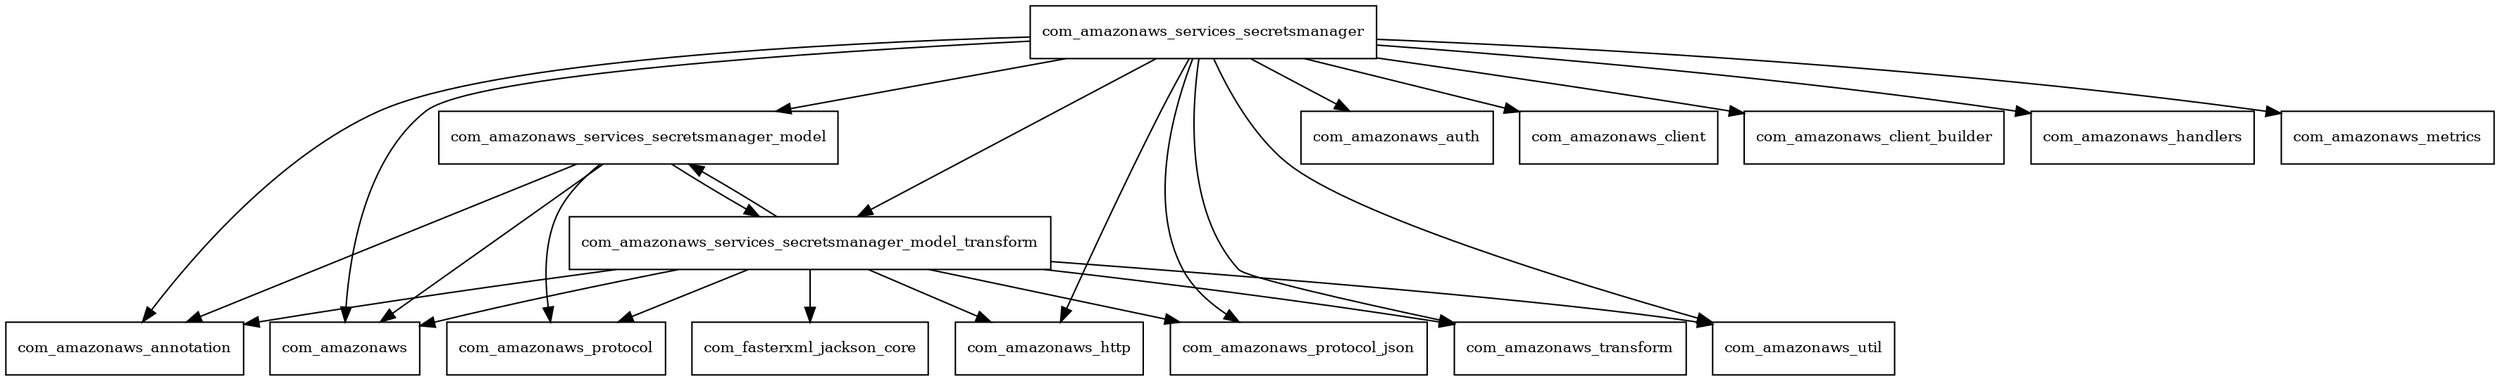 digraph aws_java_sdk_secretsmanager_1_11_490_package_dependencies {
  node [shape = box, fontsize=10.0];
  com_amazonaws_services_secretsmanager -> com_amazonaws;
  com_amazonaws_services_secretsmanager -> com_amazonaws_annotation;
  com_amazonaws_services_secretsmanager -> com_amazonaws_auth;
  com_amazonaws_services_secretsmanager -> com_amazonaws_client;
  com_amazonaws_services_secretsmanager -> com_amazonaws_client_builder;
  com_amazonaws_services_secretsmanager -> com_amazonaws_handlers;
  com_amazonaws_services_secretsmanager -> com_amazonaws_http;
  com_amazonaws_services_secretsmanager -> com_amazonaws_metrics;
  com_amazonaws_services_secretsmanager -> com_amazonaws_protocol_json;
  com_amazonaws_services_secretsmanager -> com_amazonaws_services_secretsmanager_model;
  com_amazonaws_services_secretsmanager -> com_amazonaws_services_secretsmanager_model_transform;
  com_amazonaws_services_secretsmanager -> com_amazonaws_transform;
  com_amazonaws_services_secretsmanager -> com_amazonaws_util;
  com_amazonaws_services_secretsmanager_model -> com_amazonaws;
  com_amazonaws_services_secretsmanager_model -> com_amazonaws_annotation;
  com_amazonaws_services_secretsmanager_model -> com_amazonaws_protocol;
  com_amazonaws_services_secretsmanager_model -> com_amazonaws_services_secretsmanager_model_transform;
  com_amazonaws_services_secretsmanager_model_transform -> com_amazonaws;
  com_amazonaws_services_secretsmanager_model_transform -> com_amazonaws_annotation;
  com_amazonaws_services_secretsmanager_model_transform -> com_amazonaws_http;
  com_amazonaws_services_secretsmanager_model_transform -> com_amazonaws_protocol;
  com_amazonaws_services_secretsmanager_model_transform -> com_amazonaws_protocol_json;
  com_amazonaws_services_secretsmanager_model_transform -> com_amazonaws_services_secretsmanager_model;
  com_amazonaws_services_secretsmanager_model_transform -> com_amazonaws_transform;
  com_amazonaws_services_secretsmanager_model_transform -> com_amazonaws_util;
  com_amazonaws_services_secretsmanager_model_transform -> com_fasterxml_jackson_core;
}

